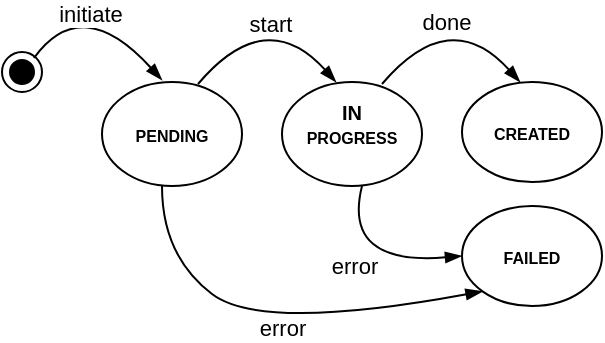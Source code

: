 <mxfile version="15.0.3" type="device"><diagram id="h_9jDK5L6ZyeVfkq9dII" name="Page-1"><mxGraphModel dx="946" dy="467" grid="1" gridSize="10" guides="1" tooltips="1" connect="1" arrows="1" fold="1" page="1" pageScale="1" pageWidth="850" pageHeight="1100" math="0" shadow="0"><root><mxCell id="0"/><mxCell id="1" parent="0"/><mxCell id="toxn9L236ZToO87iZpRK-1" value="" style="ellipse;whiteSpace=wrap;html=1;spacingBottom=6;" vertex="1" parent="1"><mxGeometry x="360" y="355" width="70" height="52" as="geometry"/></mxCell><mxCell id="toxn9L236ZToO87iZpRK-2" value="&lt;font size=&quot;1&quot;&gt;&lt;b style=&quot;font-size: 8px&quot;&gt;CREATED&lt;/b&gt;&lt;/font&gt;" style="ellipse;whiteSpace=wrap;html=1;" vertex="1" parent="1"><mxGeometry x="450" y="355" width="70" height="50" as="geometry"/></mxCell><mxCell id="toxn9L236ZToO87iZpRK-3" value="&lt;b&gt;&lt;font style=&quot;font-size: 8px&quot;&gt;FAILED&lt;/font&gt;&lt;/b&gt;" style="ellipse;whiteSpace=wrap;html=1;" vertex="1" parent="1"><mxGeometry x="450" y="417" width="70" height="50" as="geometry"/></mxCell><mxCell id="toxn9L236ZToO87iZpRK-4" value="" style="endArrow=blockThin;endFill=1;endSize=6;html=1;curved=1;" edge="1" parent="1"><mxGeometry width="160" relative="1" as="geometry"><mxPoint x="236" y="343" as="sourcePoint"/><mxPoint x="300" y="354" as="targetPoint"/><Array as="points"><mxPoint x="260" y="310"/></Array></mxGeometry></mxCell><mxCell id="toxn9L236ZToO87iZpRK-5" value="initiate" style="edgeLabel;html=1;align=center;verticalAlign=middle;resizable=0;points=[];" vertex="1" connectable="0" parent="toxn9L236ZToO87iZpRK-4"><mxGeometry x="-0.242" y="-11" relative="1" as="geometry"><mxPoint x="-3" y="2" as="offset"/></mxGeometry></mxCell><mxCell id="toxn9L236ZToO87iZpRK-6" value="" style="ellipse;html=1;shape=endState;fillColor=#000000;" vertex="1" parent="1"><mxGeometry x="220" y="340" width="20" height="20" as="geometry"/></mxCell><mxCell id="toxn9L236ZToO87iZpRK-7" value="&lt;b&gt;&lt;font style=&quot;font-size: 8px&quot;&gt;PENDING&lt;/font&gt;&lt;/b&gt;" style="ellipse;whiteSpace=wrap;html=1;" vertex="1" parent="1"><mxGeometry x="270" y="355" width="70" height="52" as="geometry"/></mxCell><mxCell id="toxn9L236ZToO87iZpRK-8" value="" style="endArrow=blockThin;endFill=1;endSize=6;html=1;curved=1;entryX=0.386;entryY=0;entryDx=0;entryDy=0;entryPerimeter=0;" edge="1" parent="1" target="toxn9L236ZToO87iZpRK-1"><mxGeometry width="160" relative="1" as="geometry"><mxPoint x="318" y="356" as="sourcePoint"/><mxPoint x="396" y="353.024" as="targetPoint"/><Array as="points"><mxPoint x="352" y="316"/></Array></mxGeometry></mxCell><mxCell id="toxn9L236ZToO87iZpRK-9" value="start" style="edgeLabel;html=1;align=center;verticalAlign=middle;resizable=0;points=[];" vertex="1" connectable="0" parent="toxn9L236ZToO87iZpRK-8"><mxGeometry x="-0.242" y="-11" relative="1" as="geometry"><mxPoint x="1" y="-7" as="offset"/></mxGeometry></mxCell><mxCell id="toxn9L236ZToO87iZpRK-10" value="" style="endArrow=blockThin;endFill=1;endSize=6;html=1;curved=1;entryX=0.386;entryY=0;entryDx=0;entryDy=0;entryPerimeter=0;" edge="1" parent="1"><mxGeometry width="160" relative="1" as="geometry"><mxPoint x="410" y="356" as="sourcePoint"/><mxPoint x="479.02" y="355" as="targetPoint"/><Array as="points"><mxPoint x="444" y="316"/></Array></mxGeometry></mxCell><mxCell id="toxn9L236ZToO87iZpRK-11" value="done" style="edgeLabel;html=1;align=center;verticalAlign=middle;resizable=0;points=[];" vertex="1" connectable="0" parent="toxn9L236ZToO87iZpRK-10"><mxGeometry x="-0.242" y="-11" relative="1" as="geometry"><mxPoint x="-3" y="-8" as="offset"/></mxGeometry></mxCell><mxCell id="toxn9L236ZToO87iZpRK-12" value="" style="endArrow=blockThin;html=1;jumpStyle=none;curved=1;endFill=1;entryX=0;entryY=0.5;entryDx=0;entryDy=0;" edge="1" parent="1" target="toxn9L236ZToO87iZpRK-3"><mxGeometry width="50" height="50" relative="1" as="geometry"><mxPoint x="400" y="407" as="sourcePoint"/><mxPoint x="450" y="447" as="targetPoint"/><Array as="points"><mxPoint x="390" y="447"/></Array></mxGeometry></mxCell><mxCell id="toxn9L236ZToO87iZpRK-13" value="error" style="edgeLabel;html=1;align=center;verticalAlign=middle;resizable=0;points=[];" vertex="1" connectable="0" parent="toxn9L236ZToO87iZpRK-12"><mxGeometry x="0.132" y="7" relative="1" as="geometry"><mxPoint x="-10" y="8" as="offset"/></mxGeometry></mxCell><mxCell id="toxn9L236ZToO87iZpRK-14" value="" style="endArrow=blockThin;html=1;jumpStyle=none;curved=1;endFill=1;entryX=0;entryY=1;entryDx=0;entryDy=0;" edge="1" parent="1" target="toxn9L236ZToO87iZpRK-3"><mxGeometry width="50" height="50" relative="1" as="geometry"><mxPoint x="300" y="407" as="sourcePoint"/><mxPoint x="430" y="480" as="targetPoint"/><Array as="points"><mxPoint x="300" y="442"/><mxPoint x="350" y="480"/></Array></mxGeometry></mxCell><mxCell id="toxn9L236ZToO87iZpRK-15" value="error" style="edgeLabel;html=1;align=center;verticalAlign=middle;resizable=0;points=[];" vertex="1" connectable="0" parent="toxn9L236ZToO87iZpRK-14"><mxGeometry x="0.132" y="7" relative="1" as="geometry"><mxPoint x="-10" y="8" as="offset"/></mxGeometry></mxCell><mxCell id="toxn9L236ZToO87iZpRK-16" value="" style="group" vertex="1" connectable="0" parent="1"><mxGeometry x="360" y="360" width="70" height="32" as="geometry"/></mxCell><mxCell id="toxn9L236ZToO87iZpRK-17" value="&lt;b style=&quot;font-size: 10px&quot;&gt;IN&lt;br&gt;&lt;/b&gt;" style="text;html=1;strokeColor=none;fillColor=none;align=center;verticalAlign=middle;whiteSpace=wrap;rounded=0;" vertex="1" parent="toxn9L236ZToO87iZpRK-16"><mxGeometry x="15" width="40" height="20" as="geometry"/></mxCell><mxCell id="toxn9L236ZToO87iZpRK-18" value="&lt;b&gt;&lt;font style=&quot;font-size: 8px&quot;&gt;PROGRESS&lt;/font&gt;&lt;/b&gt;" style="text;html=1;strokeColor=none;fillColor=none;align=center;verticalAlign=middle;whiteSpace=wrap;rounded=0;" vertex="1" parent="toxn9L236ZToO87iZpRK-16"><mxGeometry y="12" width="70" height="20" as="geometry"/></mxCell></root></mxGraphModel></diagram></mxfile>